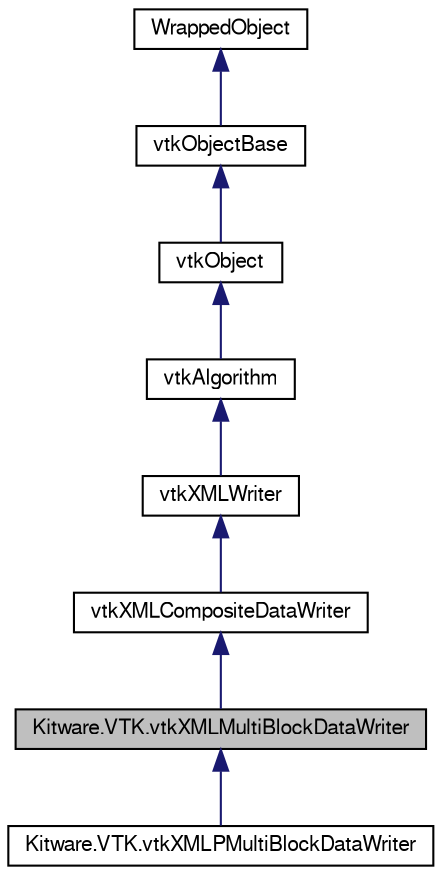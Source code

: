 digraph G
{
  bgcolor="transparent";
  edge [fontname="FreeSans",fontsize="10",labelfontname="FreeSans",labelfontsize="10"];
  node [fontname="FreeSans",fontsize="10",shape=record];
  Node1 [label="Kitware.VTK.vtkXMLMultiBlockDataWriter",height=0.2,width=0.4,color="black", fillcolor="grey75", style="filled" fontcolor="black"];
  Node2 -> Node1 [dir="back",color="midnightblue",fontsize="10",style="solid",fontname="FreeSans"];
  Node2 [label="vtkXMLCompositeDataWriter",height=0.2,width=0.4,color="black",URL="$class_kitware_1_1_v_t_k_1_1vtk_x_m_l_composite_data_writer.html",tooltip="vtkXMLCompositeDataWriter - Writer for multi-group datasets"];
  Node3 -> Node2 [dir="back",color="midnightblue",fontsize="10",style="solid",fontname="FreeSans"];
  Node3 [label="vtkXMLWriter",height=0.2,width=0.4,color="black",URL="$class_kitware_1_1_v_t_k_1_1vtk_x_m_l_writer.html",tooltip="vtkXMLWriter - Superclass for VTK's XML file writers."];
  Node4 -> Node3 [dir="back",color="midnightblue",fontsize="10",style="solid",fontname="FreeSans"];
  Node4 [label="vtkAlgorithm",height=0.2,width=0.4,color="black",URL="$class_kitware_1_1_v_t_k_1_1vtk_algorithm.html",tooltip="vtkAlgorithm - Superclass for all sources, filters, and sinks in VTK."];
  Node5 -> Node4 [dir="back",color="midnightblue",fontsize="10",style="solid",fontname="FreeSans"];
  Node5 [label="vtkObject",height=0.2,width=0.4,color="black",URL="$class_kitware_1_1_v_t_k_1_1vtk_object.html",tooltip="vtkObject - abstract base class for most VTK objects"];
  Node6 -> Node5 [dir="back",color="midnightblue",fontsize="10",style="solid",fontname="FreeSans"];
  Node6 [label="vtkObjectBase",height=0.2,width=0.4,color="black",URL="$class_kitware_1_1_v_t_k_1_1vtk_object_base.html",tooltip="vtkObjectBase - abstract base class for most VTK objects"];
  Node7 -> Node6 [dir="back",color="midnightblue",fontsize="10",style="solid",fontname="FreeSans"];
  Node7 [label="WrappedObject",height=0.2,width=0.4,color="black",URL="$class_kitware_1_1_v_t_k_1_1_wrapped_object.html",tooltip="Base class for all the mummy wrapped classes in Kitware.VTK."];
  Node1 -> Node8 [dir="back",color="midnightblue",fontsize="10",style="solid",fontname="FreeSans"];
  Node8 [label="Kitware.VTK.vtkXMLPMultiBlockDataWriter",height=0.2,width=0.4,color="black",URL="$class_kitware_1_1_v_t_k_1_1vtk_x_m_l_p_multi_block_data_writer.html",tooltip="vtkXMLPMultiBlockDataWriter - parallel writer for vtkHierarchicalBoxDataSet."];
}

